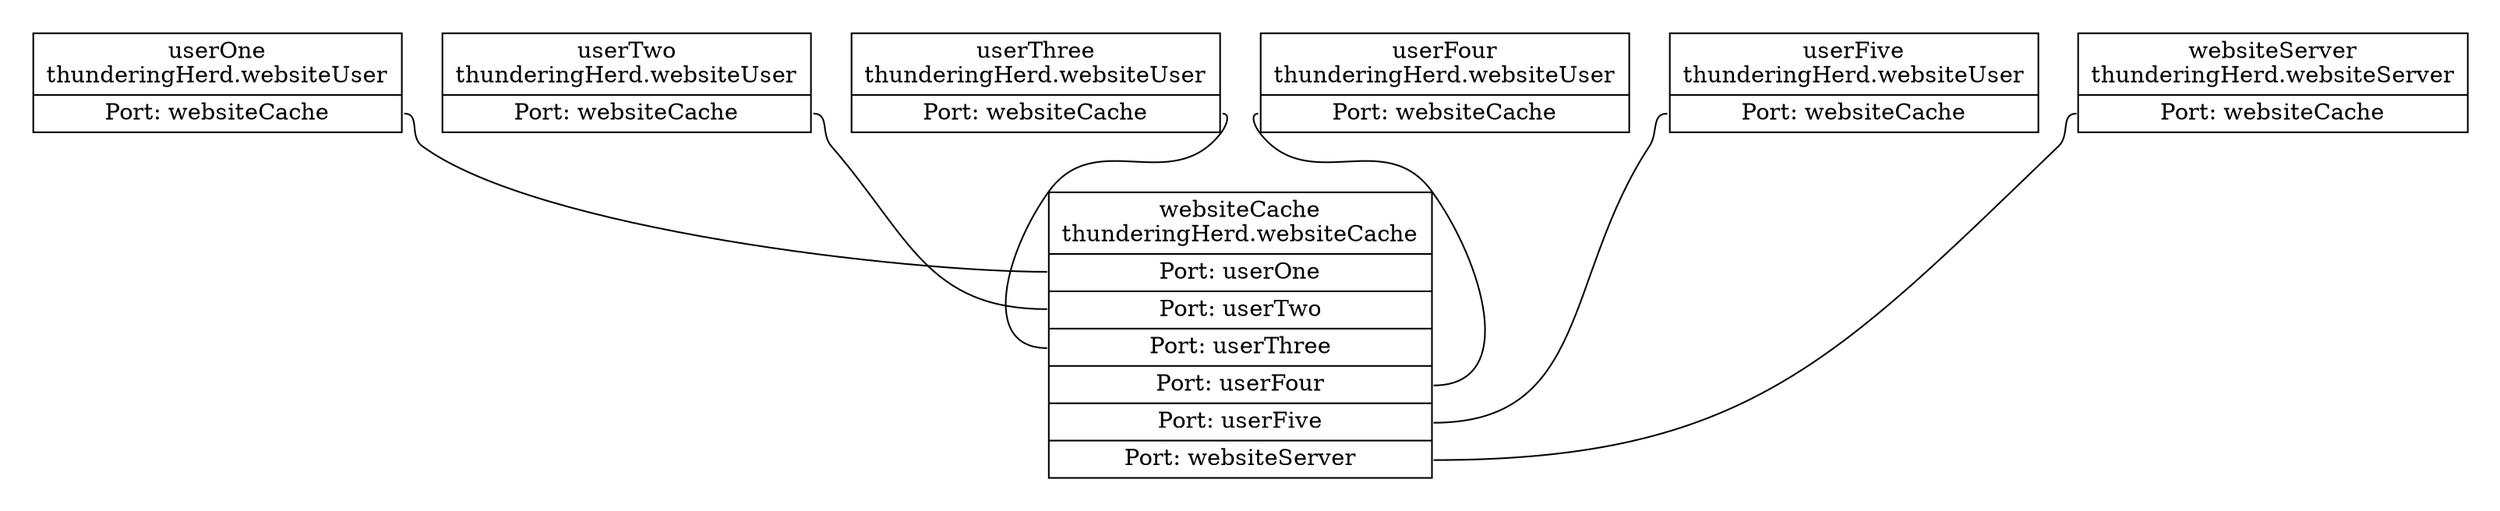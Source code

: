 graph "sst_simulation" {
overlap=scale;
splines=spline;
node [shape=record];
graph [style=invis];

subgraph cluster_0 {
0 [label="{<main> userOne\nthunderingHerd.websiteUser |
<websiteCache> Port: websiteCache}"];

}

subgraph cluster_1 {
1 [label="{<main> userTwo\nthunderingHerd.websiteUser |
<websiteCache> Port: websiteCache}"];

}

subgraph cluster_2 {
2 [label="{<main> userThree\nthunderingHerd.websiteUser |
<websiteCache> Port: websiteCache}"];

}

subgraph cluster_3 {
3 [label="{<main> userFour\nthunderingHerd.websiteUser |
<websiteCache> Port: websiteCache}"];

}

subgraph cluster_4 {
4 [label="{<main> userFive\nthunderingHerd.websiteUser |
<websiteCache> Port: websiteCache}"];

}

subgraph cluster_5 {
5 [label="{<main> websiteCache\nthunderingHerd.websiteCache |
<userOne> Port: userOne |
<userTwo> Port: userTwo |
<userThree> Port: userThree |
<userFour> Port: userFour |
<userFive> Port: userFive |
<websiteServer> Port: websiteServer}"];

}

subgraph cluster_6 {
6 [label="{<main> websiteServer\nthunderingHerd.websiteServer |
<websiteCache> Port: websiteCache}"];

}


0:"websiteCache" -- 5:"userOne"
1:"websiteCache" -- 5:"userTwo"
2:"websiteCache" -- 5:"userThree"
3:"websiteCache" -- 5:"userFour"
4:"websiteCache" -- 5:"userFive"
6:"websiteCache" -- 5:"websiteServer"

}
